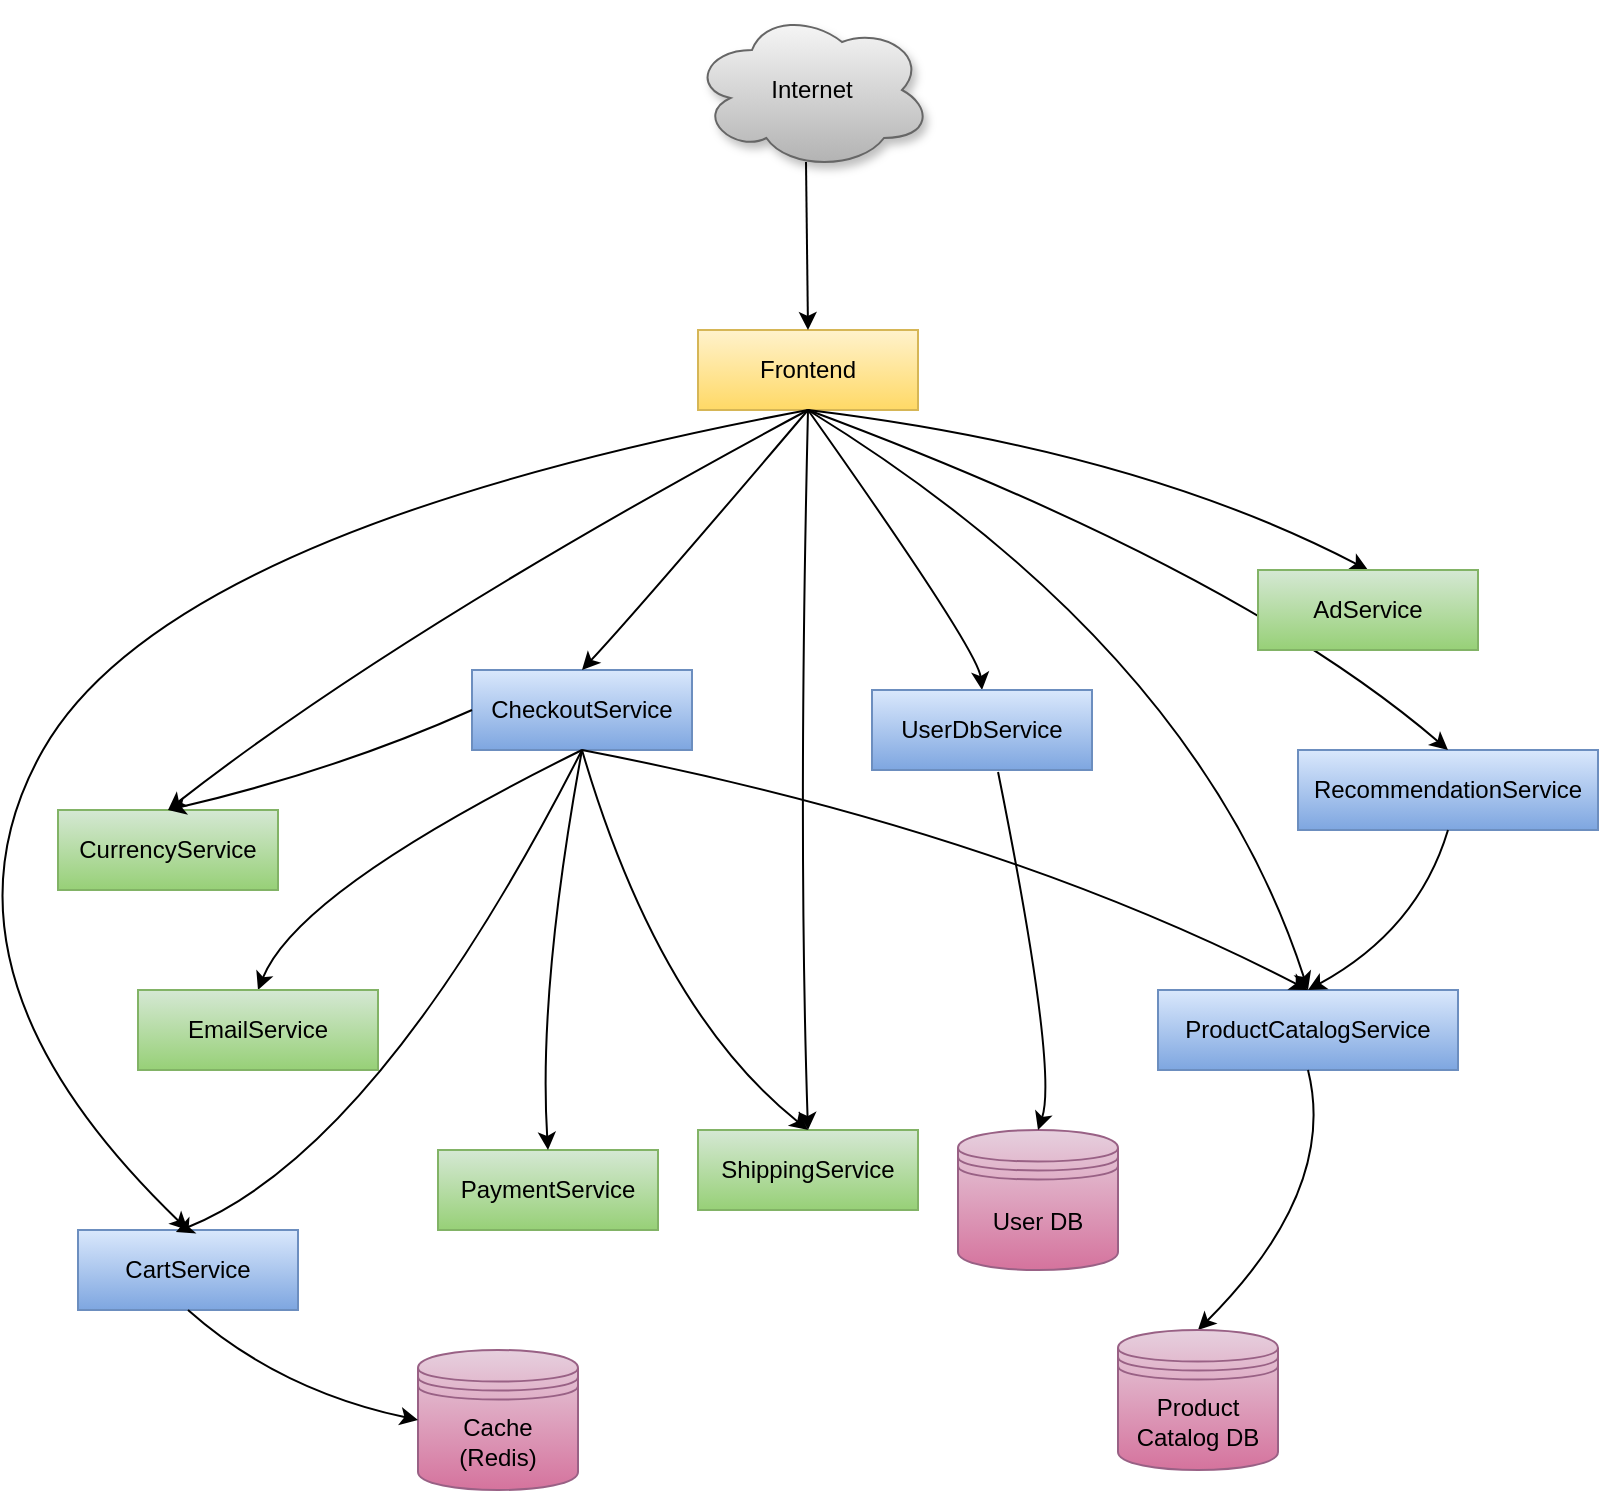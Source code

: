 <mxfile version="14.4.3" type="device"><diagram id="Gn7AdIAXGX4P1d7Iufx7" name="Page-1"><mxGraphModel dx="1422" dy="1863" grid="1" gridSize="10" guides="1" tooltips="1" connect="1" arrows="1" fold="1" page="1" pageScale="1" pageWidth="850" pageHeight="1100" math="0" shadow="0"><root><mxCell id="0"/><mxCell id="1" parent="0"/><mxCell id="qI2MzywV-W9RvAuHMq0N-3" value="Frontend" style="rounded=0;whiteSpace=wrap;html=1;fillColor=#fff2cc;strokeColor=#d6b656;gradientColor=#ffd966;" parent="1" vertex="1"><mxGeometry x="380" y="-190" width="110" height="40" as="geometry"/></mxCell><mxCell id="qI2MzywV-W9RvAuHMq0N-4" value="&lt;div&gt;CartService&lt;/div&gt;" style="rounded=0;whiteSpace=wrap;html=1;fillColor=#dae8fc;strokeColor=#6c8ebf;gradientColor=#7ea6e0;" parent="1" vertex="1"><mxGeometry x="70" y="260" width="110" height="40" as="geometry"/></mxCell><mxCell id="qI2MzywV-W9RvAuHMq0N-5" value="PaymentService" style="rounded=0;whiteSpace=wrap;html=1;fillColor=#d5e8d4;strokeColor=#82b366;gradientColor=#97d077;" parent="1" vertex="1"><mxGeometry x="250" y="220" width="110" height="40" as="geometry"/></mxCell><mxCell id="qI2MzywV-W9RvAuHMq0N-7" value="RecommendationService" style="rounded=0;whiteSpace=wrap;html=1;fillColor=#dae8fc;strokeColor=#6c8ebf;gradientColor=#7ea6e0;" parent="1" vertex="1"><mxGeometry x="680" y="20" width="150" height="40" as="geometry"/></mxCell><mxCell id="qI2MzywV-W9RvAuHMq0N-9" value="ProductCatalogService" style="rounded=0;whiteSpace=wrap;html=1;strokeColor=#6c8ebf;fillColor=#dae8fc;gradientColor=#7ea6e0;" parent="1" vertex="1"><mxGeometry x="610" y="140" width="150" height="40" as="geometry"/></mxCell><mxCell id="qI2MzywV-W9RvAuHMq0N-11" value="CurrencyService" style="rounded=0;whiteSpace=wrap;html=1;fillColor=#d5e8d4;strokeColor=#82b366;gradientColor=#97d077;" parent="1" vertex="1"><mxGeometry x="60" y="50" width="110" height="40" as="geometry"/></mxCell><mxCell id="qI2MzywV-W9RvAuHMq0N-12" value="CheckoutService" style="rounded=0;whiteSpace=wrap;html=1;fillColor=#dae8fc;strokeColor=#6c8ebf;gradientColor=#7ea6e0;" parent="1" vertex="1"><mxGeometry x="267" y="-20" width="110" height="40" as="geometry"/></mxCell><mxCell id="qI2MzywV-W9RvAuHMq0N-13" value="ShippingService" style="rounded=0;whiteSpace=wrap;html=1;fillColor=#d5e8d4;strokeColor=#82b366;gradientColor=#97d077;" parent="1" vertex="1"><mxGeometry x="380" y="210" width="110" height="40" as="geometry"/></mxCell><mxCell id="qI2MzywV-W9RvAuHMq0N-15" value="User DB" style="shape=datastore;whiteSpace=wrap;html=1;fillColor=#e6d0de;strokeColor=#996185;gradientColor=#d5739d;" parent="1" vertex="1"><mxGeometry x="510" y="210" width="80" height="70" as="geometry"/></mxCell><mxCell id="qI2MzywV-W9RvAuHMq0N-16" value="Cache&lt;br&gt;&lt;div&gt;(Redis)&lt;/div&gt;" style="shape=datastore;whiteSpace=wrap;html=1;fillColor=#e6d0de;strokeColor=#996185;gradientColor=#d5739d;" parent="1" vertex="1"><mxGeometry x="240" y="320" width="80" height="70" as="geometry"/></mxCell><mxCell id="qI2MzywV-W9RvAuHMq0N-19" value="" style="endArrow=classic;html=1;exitX=0.5;exitY=1;exitDx=0;exitDy=0;entryX=0.5;entryY=0;entryDx=0;entryDy=0;curved=1;" parent="1" source="qI2MzywV-W9RvAuHMq0N-3" target="qI2MzywV-W9RvAuHMq0N-12" edge="1"><mxGeometry width="50" height="50" relative="1" as="geometry"><mxPoint x="160" y="150" as="sourcePoint"/><mxPoint x="210" y="100" as="targetPoint"/><Array as="points"><mxPoint x="350" y="-50"/></Array></mxGeometry></mxCell><mxCell id="qI2MzywV-W9RvAuHMq0N-21" value="" style="endArrow=classic;html=1;exitX=0.5;exitY=1;exitDx=0;exitDy=0;entryX=0.5;entryY=0;entryDx=0;entryDy=0;curved=1;" parent="1" source="qI2MzywV-W9RvAuHMq0N-3" target="qI2MzywV-W9RvAuHMq0N-2" edge="1"><mxGeometry width="50" height="50" relative="1" as="geometry"><mxPoint x="580" y="90" as="sourcePoint"/><mxPoint x="630" y="40" as="targetPoint"/><Array as="points"><mxPoint x="600" y="-130"/></Array></mxGeometry></mxCell><mxCell id="qI2MzywV-W9RvAuHMq0N-22" value="" style="endArrow=classic;html=1;exitX=0.5;exitY=1;exitDx=0;exitDy=0;entryX=0.5;entryY=0;entryDx=0;entryDy=0;curved=1;" parent="1" source="qI2MzywV-W9RvAuHMq0N-3" target="qI2MzywV-W9RvAuHMq0N-13" edge="1"><mxGeometry width="50" height="50" relative="1" as="geometry"><mxPoint x="760" y="120" as="sourcePoint"/><mxPoint x="810" y="70" as="targetPoint"/><Array as="points"><mxPoint x="430" y="60"/></Array></mxGeometry></mxCell><mxCell id="qI2MzywV-W9RvAuHMq0N-23" value="" style="endArrow=classic;html=1;exitX=0.5;exitY=1;exitDx=0;exitDy=0;entryX=0.5;entryY=0;entryDx=0;entryDy=0;curved=1;" parent="1" source="qI2MzywV-W9RvAuHMq0N-12" target="qI2MzywV-W9RvAuHMq0N-1" edge="1"><mxGeometry width="50" height="50" relative="1" as="geometry"><mxPoint x="70" y="170" as="sourcePoint"/><mxPoint x="120" y="120" as="targetPoint"/><Array as="points"><mxPoint x="180" y="90"/></Array></mxGeometry></mxCell><mxCell id="qI2MzywV-W9RvAuHMq0N-24" value="" style="endArrow=classic;html=1;exitX=0.5;exitY=1;exitDx=0;exitDy=0;entryX=0.5;entryY=0;entryDx=0;entryDy=0;curved=1;" parent="1" source="qI2MzywV-W9RvAuHMq0N-12" target="qI2MzywV-W9RvAuHMq0N-5" edge="1"><mxGeometry width="50" height="50" relative="1" as="geometry"><mxPoint x="150" y="120" as="sourcePoint"/><mxPoint x="200" y="70" as="targetPoint"/><Array as="points"><mxPoint x="300" y="140"/></Array></mxGeometry></mxCell><mxCell id="qI2MzywV-W9RvAuHMq0N-25" value="" style="endArrow=classic;html=1;exitX=0.5;exitY=1;exitDx=0;exitDy=0;entryX=0.5;entryY=0;entryDx=0;entryDy=0;curved=1;" parent="1" source="qI2MzywV-W9RvAuHMq0N-12" target="qI2MzywV-W9RvAuHMq0N-13" edge="1"><mxGeometry width="50" height="50" relative="1" as="geometry"><mxPoint x="220" y="110" as="sourcePoint"/><mxPoint x="270" y="60" as="targetPoint"/><Array as="points"><mxPoint x="360" y="150"/></Array></mxGeometry></mxCell><mxCell id="qI2MzywV-W9RvAuHMq0N-26" value="" style="endArrow=classic;html=1;exitX=0.5;exitY=1;exitDx=0;exitDy=0;entryX=0.5;entryY=0;entryDx=0;entryDy=0;curved=1;" parent="1" source="qI2MzywV-W9RvAuHMq0N-3" target="qI2MzywV-W9RvAuHMq0N-7" edge="1"><mxGeometry width="50" height="50" relative="1" as="geometry"><mxPoint x="570" y="120" as="sourcePoint"/><mxPoint x="620" y="70" as="targetPoint"/><Array as="points"><mxPoint x="650" y="-70"/></Array></mxGeometry></mxCell><mxCell id="qI2MzywV-W9RvAuHMq0N-27" value="" style="endArrow=classic;html=1;exitX=0.5;exitY=1;exitDx=0;exitDy=0;entryX=0.5;entryY=0;entryDx=0;entryDy=0;curved=1;" parent="1" source="qI2MzywV-W9RvAuHMq0N-3" target="qI2MzywV-W9RvAuHMq0N-11" edge="1"><mxGeometry width="50" height="50" relative="1" as="geometry"><mxPoint x="190" y="110" as="sourcePoint"/><mxPoint x="240" y="60" as="targetPoint"/><Array as="points"><mxPoint x="230" y="-40"/></Array></mxGeometry></mxCell><mxCell id="qI2MzywV-W9RvAuHMq0N-28" value="" style="endArrow=classic;html=1;exitX=0;exitY=0.5;exitDx=0;exitDy=0;curved=1;" parent="1" source="qI2MzywV-W9RvAuHMq0N-12" edge="1"><mxGeometry width="50" height="50" relative="1" as="geometry"><mxPoint x="40" y="230" as="sourcePoint"/><mxPoint x="115" y="50" as="targetPoint"/><Array as="points"><mxPoint x="200" y="30"/></Array></mxGeometry></mxCell><mxCell id="qI2MzywV-W9RvAuHMq0N-29" value="" style="endArrow=classic;html=1;exitX=0.5;exitY=1;exitDx=0;exitDy=0;entryX=0.5;entryY=0;entryDx=0;entryDy=0;curved=1;" parent="1" source="qI2MzywV-W9RvAuHMq0N-3" target="qI2MzywV-W9RvAuHMq0N-9" edge="1"><mxGeometry width="50" height="50" relative="1" as="geometry"><mxPoint x="510" y="140" as="sourcePoint"/><mxPoint x="560" y="90" as="targetPoint"/><Array as="points"><mxPoint x="630" y="-30"/></Array></mxGeometry></mxCell><mxCell id="qI2MzywV-W9RvAuHMq0N-2" value="&lt;div&gt;AdService&lt;/div&gt;" style="rounded=0;whiteSpace=wrap;html=1;fillColor=#d5e8d4;strokeColor=#82b366;gradientColor=#97d077;" parent="1" vertex="1"><mxGeometry x="660" y="-70" width="110" height="40" as="geometry"/></mxCell><mxCell id="qI2MzywV-W9RvAuHMq0N-30" value="" style="endArrow=classic;html=1;exitX=0.5;exitY=1;exitDx=0;exitDy=0;entryX=0.5;entryY=0;entryDx=0;entryDy=0;curved=1;" parent="1" source="qI2MzywV-W9RvAuHMq0N-7" target="qI2MzywV-W9RvAuHMq0N-9" edge="1"><mxGeometry width="50" height="50" relative="1" as="geometry"><mxPoint x="800" y="220" as="sourcePoint"/><mxPoint x="850" y="170" as="targetPoint"/><Array as="points"><mxPoint x="740" y="110"/></Array></mxGeometry></mxCell><mxCell id="qI2MzywV-W9RvAuHMq0N-31" value="" style="endArrow=classic;html=1;exitX=0.5;exitY=1;exitDx=0;exitDy=0;entryX=0.5;entryY=0;entryDx=0;entryDy=0;noJump=0;shadow=0;sketch=0;curved=1;" parent="1" source="qI2MzywV-W9RvAuHMq0N-12" target="qI2MzywV-W9RvAuHMq0N-9" edge="1"><mxGeometry width="50" height="50" relative="1" as="geometry"><mxPoint x="480" y="120" as="sourcePoint"/><mxPoint x="530" y="70" as="targetPoint"/><Array as="points"><mxPoint x="530" y="60"/></Array></mxGeometry></mxCell><mxCell id="qI2MzywV-W9RvAuHMq0N-32" value="" style="endArrow=classic;html=1;shadow=0;strokeColor=#000000;exitX=0.5;exitY=1;exitDx=0;exitDy=0;entryX=0.445;entryY=0.025;entryDx=0;entryDy=0;entryPerimeter=0;curved=1;" parent="1" source="qI2MzywV-W9RvAuHMq0N-12" target="qI2MzywV-W9RvAuHMq0N-4" edge="1"><mxGeometry width="50" height="50" relative="1" as="geometry"><mxPoint x="30" y="310" as="sourcePoint"/><mxPoint x="80" y="260" as="targetPoint"/><Array as="points"><mxPoint x="220" y="220"/></Array></mxGeometry></mxCell><mxCell id="qI2MzywV-W9RvAuHMq0N-33" value="" style="endArrow=classic;html=1;shadow=0;strokeColor=#000000;exitX=0.5;exitY=1;exitDx=0;exitDy=0;entryX=0.5;entryY=0;entryDx=0;entryDy=0;curved=1;" parent="1" source="qI2MzywV-W9RvAuHMq0N-3" target="qI2MzywV-W9RvAuHMq0N-6" edge="1"><mxGeometry width="50" height="50" relative="1" as="geometry"><mxPoint x="740" y="230" as="sourcePoint"/><mxPoint x="790" y="180" as="targetPoint"/><Array as="points"><mxPoint x="520" y="-30"/></Array></mxGeometry></mxCell><mxCell id="qI2MzywV-W9RvAuHMq0N-34" value="" style="endArrow=classic;html=1;shadow=0;strokeColor=#000000;exitX=0.5;exitY=1;exitDx=0;exitDy=0;entryX=0;entryY=0.5;entryDx=0;entryDy=0;curved=1;" parent="1" source="qI2MzywV-W9RvAuHMq0N-4" target="qI2MzywV-W9RvAuHMq0N-16" edge="1"><mxGeometry width="50" height="50" relative="1" as="geometry"><mxPoint x="180" y="440" as="sourcePoint"/><mxPoint x="230" y="390" as="targetPoint"/><Array as="points"><mxPoint x="170" y="340"/></Array></mxGeometry></mxCell><mxCell id="qI2MzywV-W9RvAuHMq0N-35" value="" style="endArrow=classic;html=1;shadow=0;strokeColor=#000000;exitX=0.573;exitY=1.025;exitDx=0;exitDy=0;entryX=0.5;entryY=0;entryDx=0;entryDy=0;curved=1;exitPerimeter=0;" parent="1" source="qI2MzywV-W9RvAuHMq0N-6" target="qI2MzywV-W9RvAuHMq0N-15" edge="1"><mxGeometry width="50" height="50" relative="1" as="geometry"><mxPoint x="730" y="340" as="sourcePoint"/><mxPoint x="780" y="290" as="targetPoint"/><Array as="points"><mxPoint x="560" y="180"/></Array></mxGeometry></mxCell><mxCell id="qI2MzywV-W9RvAuHMq0N-1" value="&lt;div&gt;EmailService&lt;/div&gt;" style="rounded=0;whiteSpace=wrap;html=1;fillColor=#d5e8d4;strokeColor=#82b366;gradientColor=#97d077;" parent="1" vertex="1"><mxGeometry x="100" y="140" width="120" height="40" as="geometry"/></mxCell><mxCell id="qI2MzywV-W9RvAuHMq0N-38" value="" style="endArrow=classic;html=1;shadow=0;strokeColor=#000000;exitX=0.5;exitY=1;exitDx=0;exitDy=0;curved=1;" parent="1" source="qI2MzywV-W9RvAuHMq0N-3" edge="1"><mxGeometry width="50" height="50" relative="1" as="geometry"><mxPoint x="110" y="-30" as="sourcePoint"/><mxPoint x="125" y="260" as="targetPoint"/><Array as="points"><mxPoint x="115" y="-90"/><mxPoint x="-10" y="130"/></Array></mxGeometry></mxCell><mxCell id="qI2MzywV-W9RvAuHMq0N-39" value="" style="endArrow=classic;html=1;shadow=0;strokeColor=#000000;exitX=0.5;exitY=1;exitDx=0;exitDy=0;entryX=0.5;entryY=0;entryDx=0;entryDy=0;curved=1;" parent="1" source="qI2MzywV-W9RvAuHMq0N-9" target="L0QYuRiLARdOSr8VwgTn-1" edge="1"><mxGeometry width="50" height="50" relative="1" as="geometry"><mxPoint x="700" y="300" as="sourcePoint"/><mxPoint x="580" y="230" as="targetPoint"/><Array as="points"><mxPoint x="700" y="240"/></Array></mxGeometry></mxCell><mxCell id="qI2MzywV-W9RvAuHMq0N-41" value="Internet" style="ellipse;shape=cloud;whiteSpace=wrap;html=1;gradientColor=#b3b3b3;fillColor=#f5f5f5;strokeColor=#666666;shadow=1;" parent="1" vertex="1"><mxGeometry x="377" y="-350" width="120" height="80" as="geometry"/></mxCell><mxCell id="qI2MzywV-W9RvAuHMq0N-42" value="" style="endArrow=classic;html=1;shadow=0;strokeColor=#000000;exitX=0.475;exitY=0.95;exitDx=0;exitDy=0;exitPerimeter=0;entryX=0.5;entryY=0;entryDx=0;entryDy=0;" parent="1" source="qI2MzywV-W9RvAuHMq0N-41" target="qI2MzywV-W9RvAuHMq0N-3" edge="1"><mxGeometry width="50" height="50" relative="1" as="geometry"><mxPoint x="550" y="-240" as="sourcePoint"/><mxPoint x="600" y="-290" as="targetPoint"/></mxGeometry></mxCell><mxCell id="qI2MzywV-W9RvAuHMq0N-6" value="UserDbService" style="rounded=0;whiteSpace=wrap;html=1;fillColor=#dae8fc;strokeColor=#6c8ebf;gradientColor=#7ea6e0;" parent="1" vertex="1"><mxGeometry x="467" y="-10" width="110" height="40" as="geometry"/></mxCell><mxCell id="L0QYuRiLARdOSr8VwgTn-1" value="Product Catalog DB" style="shape=datastore;whiteSpace=wrap;html=1;fillColor=#e6d0de;strokeColor=#996185;gradientColor=#d5739d;" vertex="1" parent="1"><mxGeometry x="590" y="310" width="80" height="70" as="geometry"/></mxCell></root></mxGraphModel></diagram></mxfile>